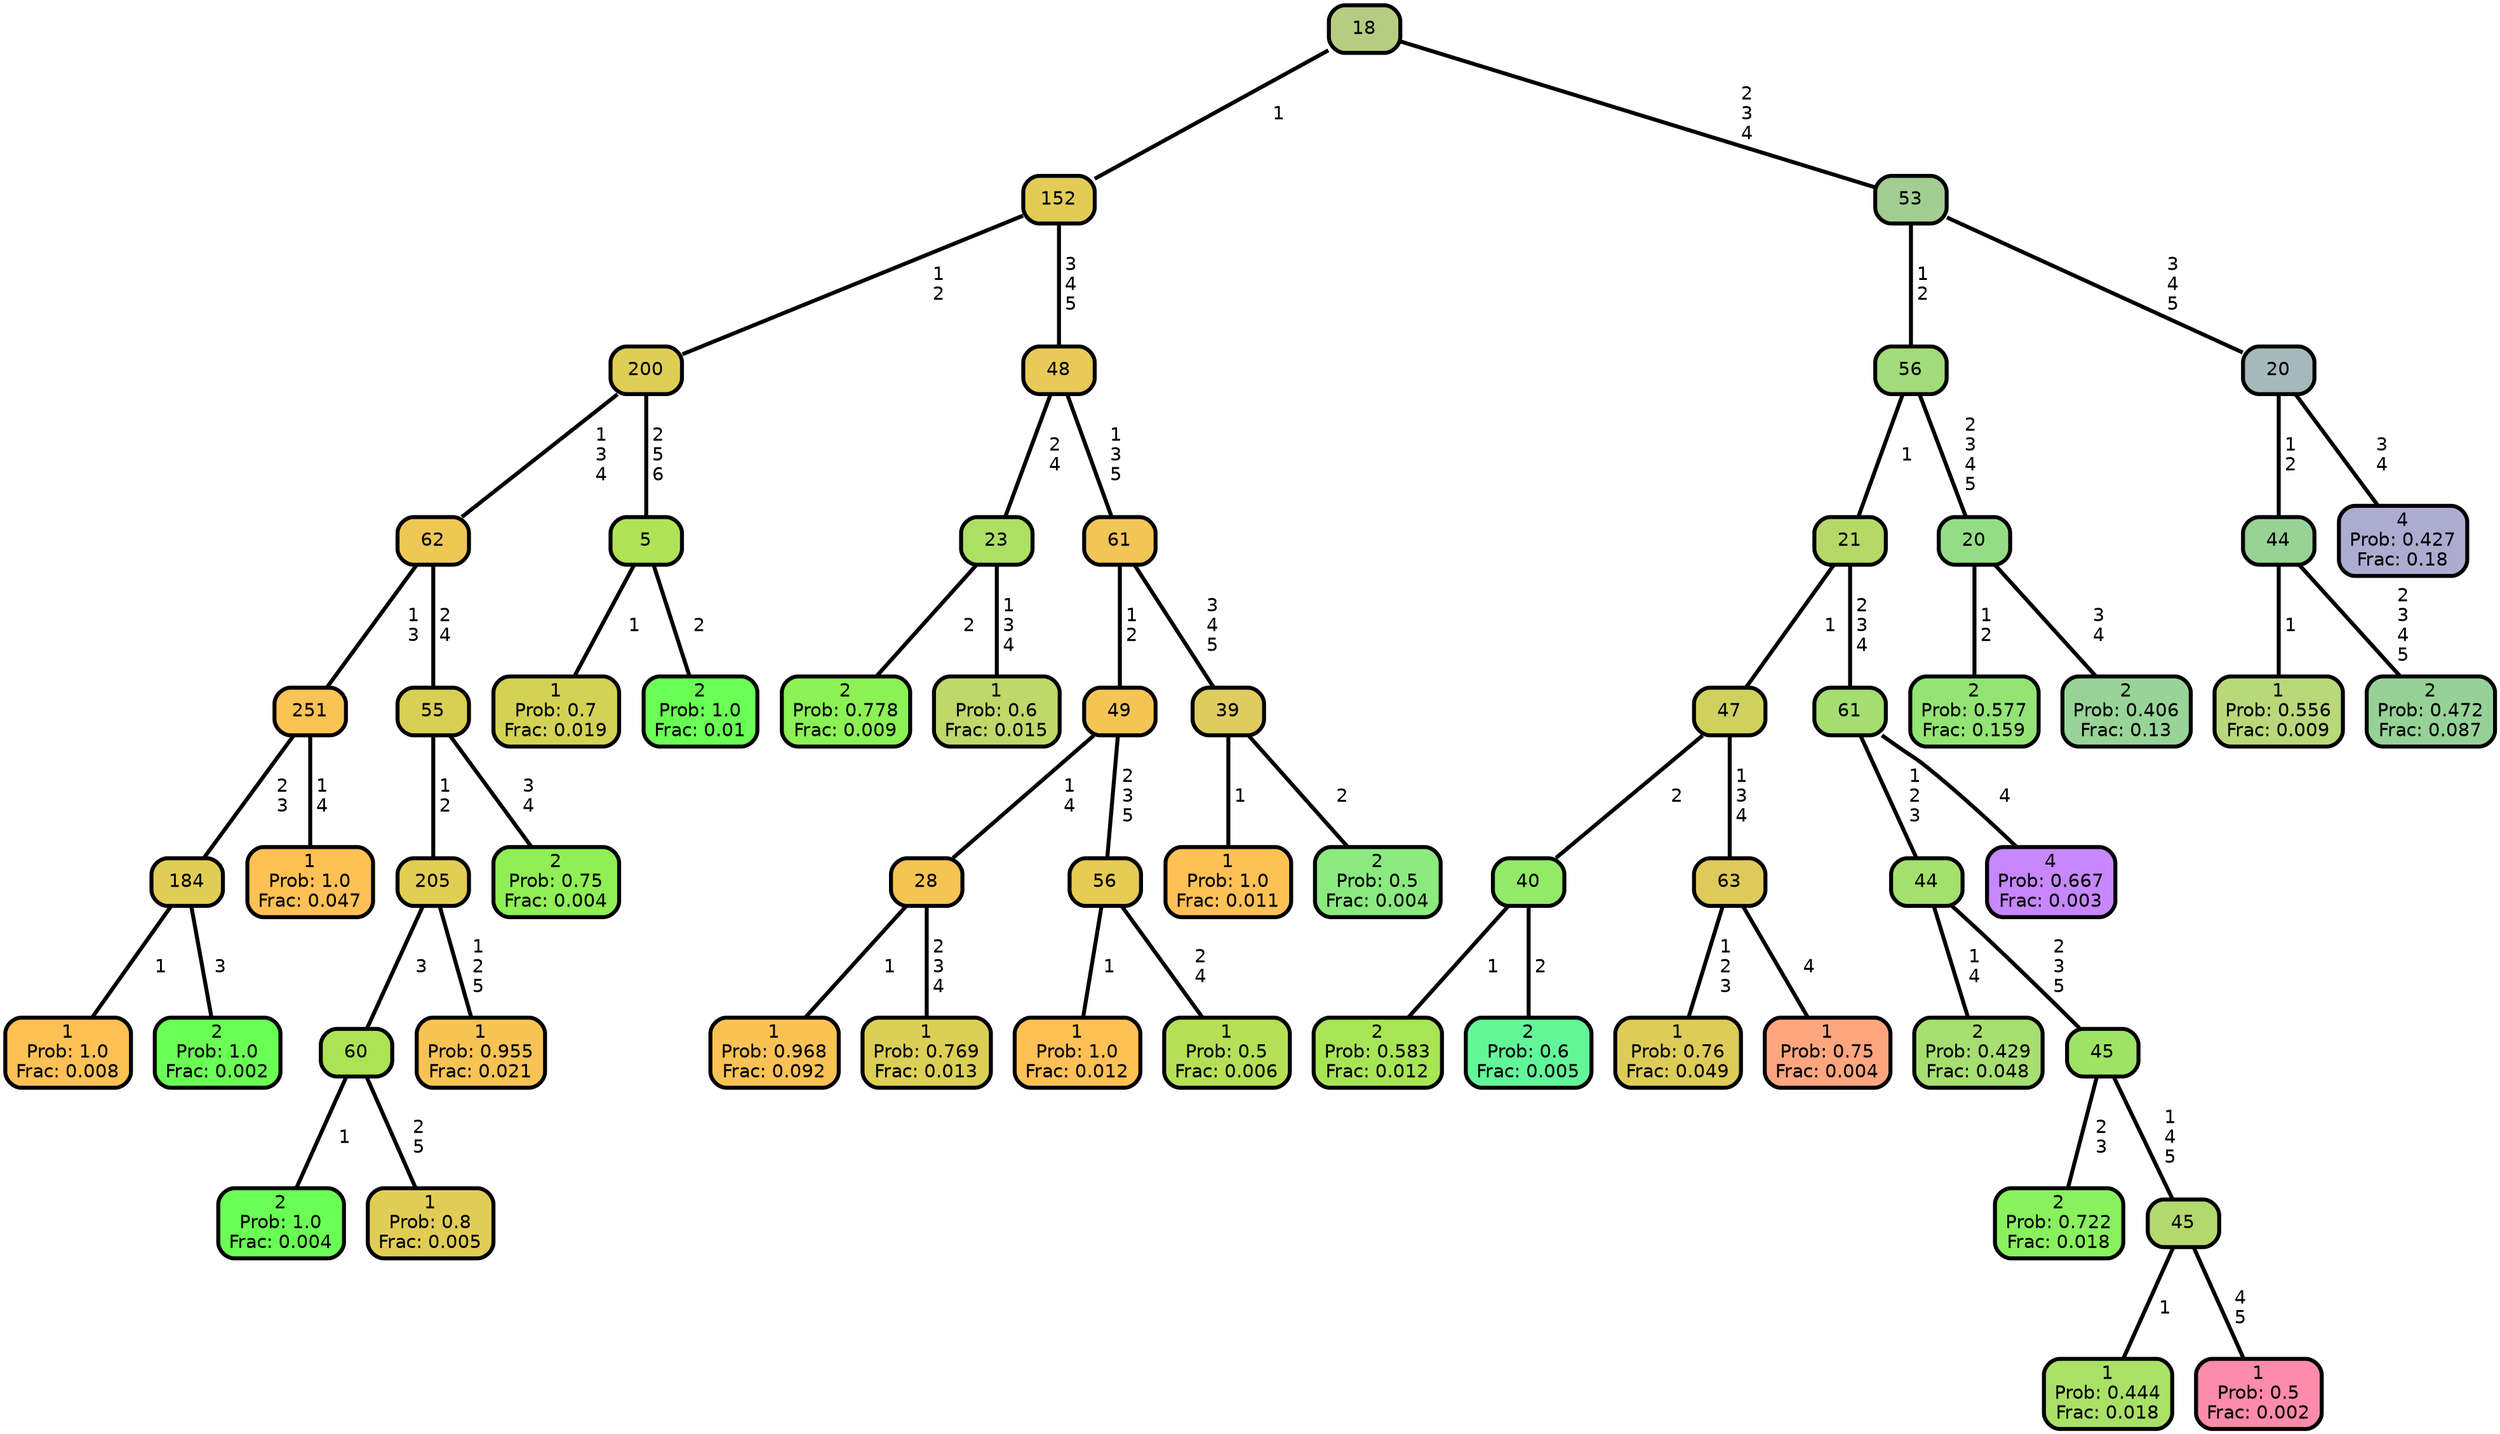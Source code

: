graph Tree {
node [shape=box, style="filled, rounded",color="black",penwidth="3",fontcolor="black",                 fontname=helvetica] ;
graph [ranksep="0 equally", splines=straight,                 bgcolor=transparent, dpi=200] ;
edge [fontname=helvetica, color=black] ;
0 [label="1
Prob: 1.0
Frac: 0.008", fillcolor="#ffc155"] ;
1 [label="184", fillcolor="#e1cd55"] ;
2 [label="2
Prob: 1.0
Frac: 0.002", fillcolor="#6aff55"] ;
3 [label="251", fillcolor="#f9c355"] ;
4 [label="1
Prob: 1.0
Frac: 0.047", fillcolor="#ffc155"] ;
5 [label="62", fillcolor="#edc855"] ;
6 [label="2
Prob: 1.0
Frac: 0.004", fillcolor="#6aff55"] ;
7 [label="60", fillcolor="#ace355"] ;
8 [label="1
Prob: 0.8
Frac: 0.005", fillcolor="#e1cd55"] ;
9 [label="205", fillcolor="#e2cd55"] ;
10 [label="1
Prob: 0.955
Frac: 0.021", fillcolor="#f8c355"] ;
11 [label="55", fillcolor="#d8d055"] ;
12 [label="2
Prob: 0.75
Frac: 0.004", fillcolor="#8fef55"] ;
13 [label="200", fillcolor="#dece55"] ;
14 [label="1
Prob: 0.7
Frac: 0.019", fillcolor="#d2d355"] ;
15 [label="5", fillcolor="#afe255"] ;
16 [label="2
Prob: 1.0
Frac: 0.01", fillcolor="#6aff55"] ;
17 [label="152", fillcolor="#e3cc56"] ;
18 [label="2
Prob: 0.778
Frac: 0.009", fillcolor="#8bf155"] ;
19 [label="23", fillcolor="#ace063"] ;
20 [label="1
Prob: 0.6
Frac: 0.015", fillcolor="#c0d76b"] ;
21 [label="48", fillcolor="#e7ca58"] ;
22 [label="1
Prob: 0.968
Frac: 0.092", fillcolor="#fac255"] ;
23 [label="28", fillcolor="#f6c455"] ;
24 [label="1
Prob: 0.769
Frac: 0.013", fillcolor="#dccf55"] ;
25 [label="49", fillcolor="#f4c555"] ;
26 [label="1
Prob: 1.0
Frac: 0.012", fillcolor="#ffc155"] ;
27 [label="56", fillcolor="#e6cb55"] ;
28 [label="1
Prob: 0.5
Frac: 0.006", fillcolor="#b4e055"] ;
29 [label="61", fillcolor="#f2c656"] ;
30 [label="1
Prob: 1.0
Frac: 0.011", fillcolor="#ffc155"] ;
31 [label="39", fillcolor="#dfcc60"] ;
32 [label="2
Prob: 0.5
Frac: 0.004", fillcolor="#8aea7f"] ;
33 [label="18", fillcolor="#b5cd82"] ;
34 [label="2
Prob: 0.583
Frac: 0.012", fillcolor="#a8e555"] ;
35 [label="40", fillcolor="#93ea69"] ;
36 [label="2
Prob: 0.6
Frac: 0.005", fillcolor="#61f799"] ;
37 [label="47", fillcolor="#ced15e"] ;
38 [label="1
Prob: 0.76
Frac: 0.049", fillcolor="#decc58"] ;
39 [label="63", fillcolor="#e0c95b"] ;
40 [label="1
Prob: 0.75
Frac: 0.004", fillcolor="#ffa67f"] ;
41 [label="21", fillcolor="#b6d869"] ;
42 [label="2
Prob: 0.429
Frac: 0.048", fillcolor="#a6df70"] ;
43 [label="44", fillcolor="#a3e16c"] ;
44 [label="2
Prob: 0.722
Frac: 0.018", fillcolor="#89f05e"] ;
45 [label="45", fillcolor="#9fe366"] ;
46 [label="1
Prob: 0.444
Frac: 0.018", fillcolor="#a9e167"] ;
47 [label="45", fillcolor="#b2d86e"] ;
48 [label="1
Prob: 0.5
Frac: 0.002", fillcolor="#ff8baa"] ;
49 [label="61", fillcolor="#a4de71"] ;
50 [label="4
Prob: 0.667
Frac: 0.003", fillcolor="#c687ff"] ;
51 [label="56", fillcolor="#a1db7a"] ;
52 [label="2
Prob: 0.577
Frac: 0.159", fillcolor="#93e474"] ;
53 [label="20", fillcolor="#95dd84"] ;
54 [label="2
Prob: 0.406
Frac: 0.13", fillcolor="#98d498"] ;
55 [label="53", fillcolor="#a2ce93"] ;
56 [label="1
Prob: 0.556
Frac: 0.009", fillcolor="#b8d87a"] ;
57 [label="44", fillcolor="#99d295"] ;
58 [label="2
Prob: 0.472
Frac: 0.087", fillcolor="#96d297"] ;
59 [label="20", fillcolor="#a5b9bc"] ;
60 [label="4
Prob: 0.427
Frac: 0.18", fillcolor="#acacd1"] ;
1 -- 0 [label=" 1",penwidth=3] ;
1 -- 2 [label=" 3",penwidth=3] ;
3 -- 1 [label=" 2\n 3",penwidth=3] ;
3 -- 4 [label=" 1\n 4",penwidth=3] ;
5 -- 3 [label=" 1\n 3",penwidth=3] ;
5 -- 11 [label=" 2\n 4",penwidth=3] ;
7 -- 6 [label=" 1",penwidth=3] ;
7 -- 8 [label=" 2\n 5",penwidth=3] ;
9 -- 7 [label=" 3",penwidth=3] ;
9 -- 10 [label=" 1\n 2\n 5",penwidth=3] ;
11 -- 9 [label=" 1\n 2",penwidth=3] ;
11 -- 12 [label=" 3\n 4",penwidth=3] ;
13 -- 5 [label=" 1\n 3\n 4",penwidth=3] ;
13 -- 15 [label=" 2\n 5\n 6",penwidth=3] ;
15 -- 14 [label=" 1",penwidth=3] ;
15 -- 16 [label=" 2",penwidth=3] ;
17 -- 13 [label=" 1\n 2",penwidth=3] ;
17 -- 21 [label=" 3\n 4\n 5",penwidth=3] ;
19 -- 18 [label=" 2",penwidth=3] ;
19 -- 20 [label=" 1\n 3\n 4",penwidth=3] ;
21 -- 19 [label=" 2\n 4",penwidth=3] ;
21 -- 29 [label=" 1\n 3\n 5",penwidth=3] ;
23 -- 22 [label=" 1",penwidth=3] ;
23 -- 24 [label=" 2\n 3\n 4",penwidth=3] ;
25 -- 23 [label=" 1\n 4",penwidth=3] ;
25 -- 27 [label=" 2\n 3\n 5",penwidth=3] ;
27 -- 26 [label=" 1",penwidth=3] ;
27 -- 28 [label=" 2\n 4",penwidth=3] ;
29 -- 25 [label=" 1\n 2",penwidth=3] ;
29 -- 31 [label=" 3\n 4\n 5",penwidth=3] ;
31 -- 30 [label=" 1",penwidth=3] ;
31 -- 32 [label=" 2",penwidth=3] ;
33 -- 17 [label=" 1",penwidth=3] ;
33 -- 55 [label=" 2\n 3\n 4",penwidth=3] ;
35 -- 34 [label=" 1",penwidth=3] ;
35 -- 36 [label=" 2",penwidth=3] ;
37 -- 35 [label=" 2",penwidth=3] ;
37 -- 39 [label=" 1\n 3\n 4",penwidth=3] ;
39 -- 38 [label=" 1\n 2\n 3",penwidth=3] ;
39 -- 40 [label=" 4",penwidth=3] ;
41 -- 37 [label=" 1",penwidth=3] ;
41 -- 49 [label=" 2\n 3\n 4",penwidth=3] ;
43 -- 42 [label=" 1\n 4",penwidth=3] ;
43 -- 45 [label=" 2\n 3\n 5",penwidth=3] ;
45 -- 44 [label=" 2\n 3",penwidth=3] ;
45 -- 47 [label=" 1\n 4\n 5",penwidth=3] ;
47 -- 46 [label=" 1",penwidth=3] ;
47 -- 48 [label=" 4\n 5",penwidth=3] ;
49 -- 43 [label=" 1\n 2\n 3",penwidth=3] ;
49 -- 50 [label=" 4",penwidth=3] ;
51 -- 41 [label=" 1",penwidth=3] ;
51 -- 53 [label=" 2\n 3\n 4\n 5",penwidth=3] ;
53 -- 52 [label=" 1\n 2",penwidth=3] ;
53 -- 54 [label=" 3\n 4",penwidth=3] ;
55 -- 51 [label=" 1\n 2",penwidth=3] ;
55 -- 59 [label=" 3\n 4\n 5",penwidth=3] ;
57 -- 56 [label=" 1",penwidth=3] ;
57 -- 58 [label=" 2\n 3\n 4\n 5",penwidth=3] ;
59 -- 57 [label=" 1\n 2",penwidth=3] ;
59 -- 60 [label=" 3\n 4",penwidth=3] ;
{rank = same;}}